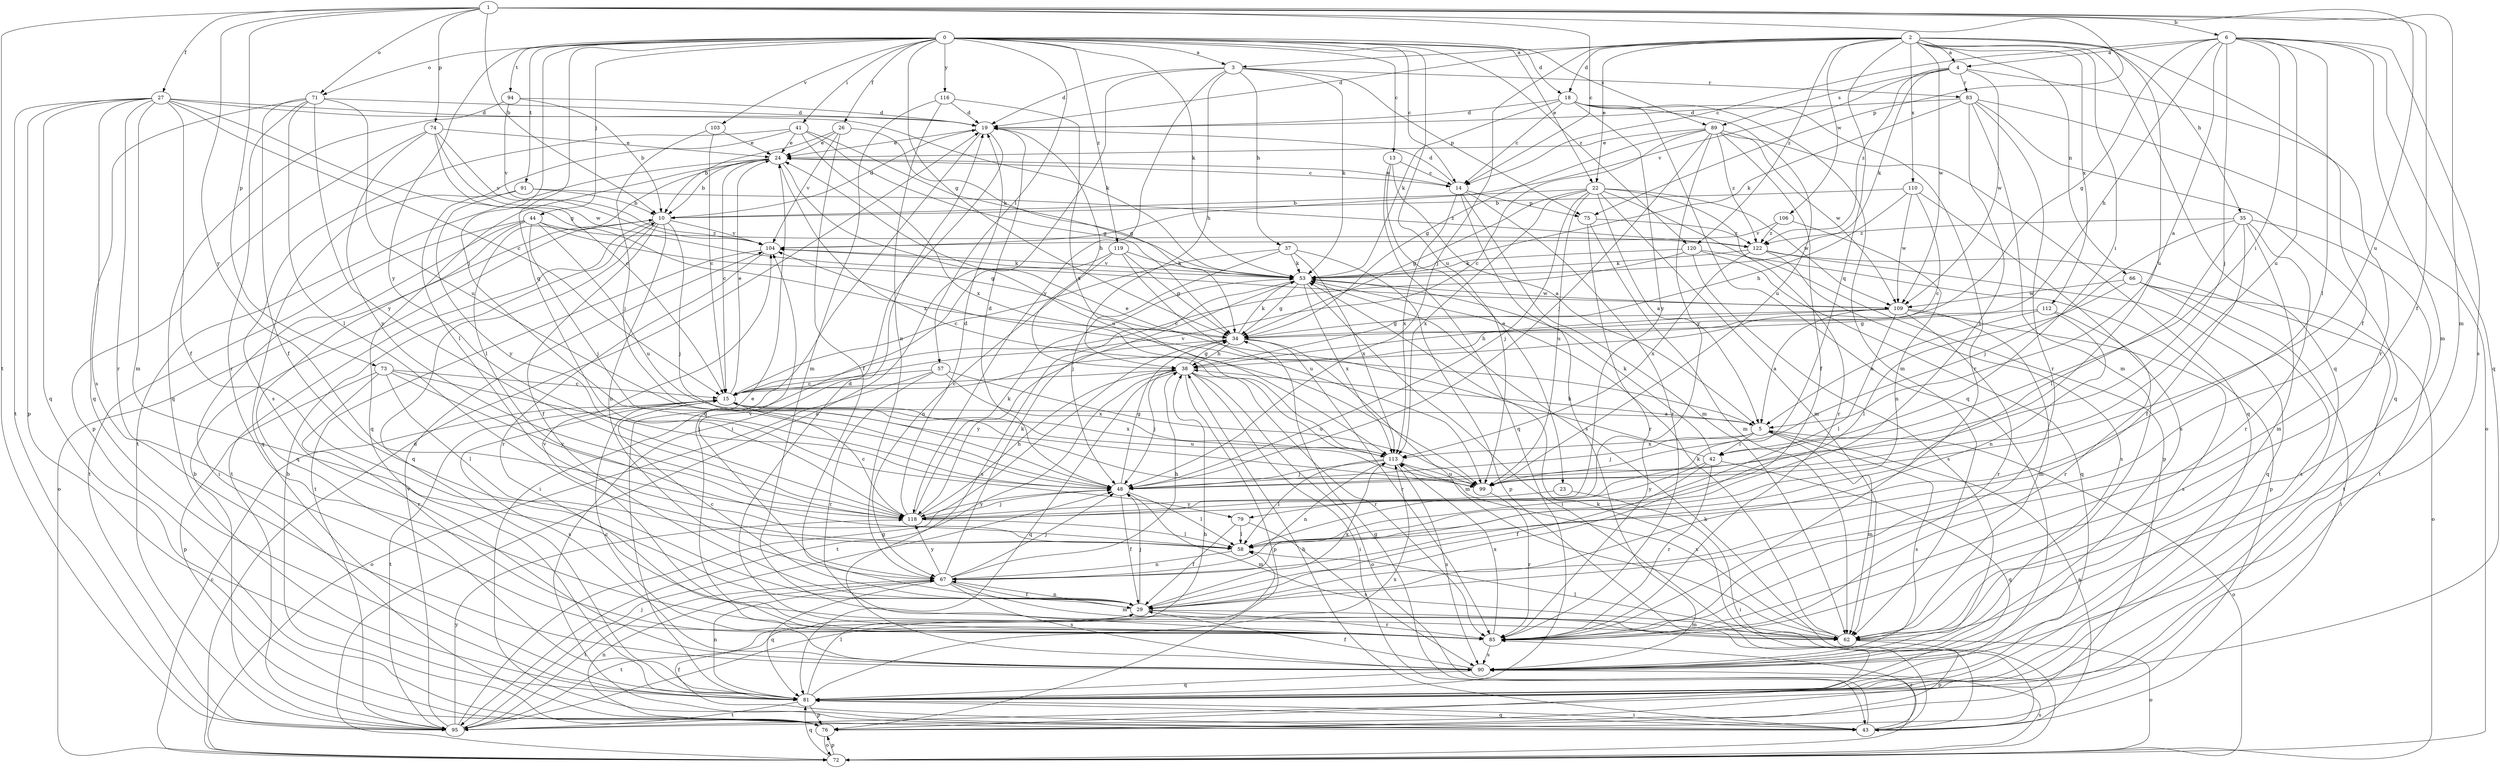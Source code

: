 strict digraph  {
0;
1;
2;
3;
4;
5;
6;
10;
13;
14;
15;
18;
19;
22;
23;
24;
26;
27;
29;
34;
35;
37;
38;
41;
42;
43;
44;
48;
53;
57;
58;
62;
66;
67;
71;
72;
73;
74;
75;
76;
79;
81;
83;
85;
89;
90;
91;
94;
95;
99;
103;
104;
106;
109;
110;
112;
113;
116;
118;
119;
120;
122;
0 -> 3  [label=a];
0 -> 13  [label=c];
0 -> 14  [label=c];
0 -> 18  [label=d];
0 -> 22  [label=e];
0 -> 26  [label=f];
0 -> 34  [label=g];
0 -> 41  [label=i];
0 -> 44  [label=j];
0 -> 48  [label=j];
0 -> 53  [label=k];
0 -> 57  [label=l];
0 -> 71  [label=o];
0 -> 79  [label=q];
0 -> 89  [label=s];
0 -> 91  [label=t];
0 -> 94  [label=t];
0 -> 99  [label=u];
0 -> 103  [label=v];
0 -> 116  [label=y];
0 -> 118  [label=y];
0 -> 119  [label=z];
0 -> 120  [label=z];
1 -> 6  [label=b];
1 -> 10  [label=b];
1 -> 14  [label=c];
1 -> 27  [label=f];
1 -> 29  [label=f];
1 -> 62  [label=m];
1 -> 71  [label=o];
1 -> 73  [label=p];
1 -> 74  [label=p];
1 -> 75  [label=p];
1 -> 95  [label=t];
1 -> 99  [label=u];
1 -> 118  [label=y];
2 -> 3  [label=a];
2 -> 4  [label=a];
2 -> 18  [label=d];
2 -> 19  [label=d];
2 -> 22  [label=e];
2 -> 29  [label=f];
2 -> 35  [label=h];
2 -> 42  [label=i];
2 -> 48  [label=j];
2 -> 66  [label=n];
2 -> 79  [label=q];
2 -> 81  [label=q];
2 -> 99  [label=u];
2 -> 106  [label=w];
2 -> 109  [label=w];
2 -> 110  [label=x];
2 -> 112  [label=x];
2 -> 120  [label=z];
3 -> 19  [label=d];
3 -> 37  [label=h];
3 -> 38  [label=h];
3 -> 53  [label=k];
3 -> 72  [label=o];
3 -> 75  [label=p];
3 -> 83  [label=r];
3 -> 118  [label=y];
4 -> 53  [label=k];
4 -> 83  [label=r];
4 -> 85  [label=r];
4 -> 89  [label=s];
4 -> 104  [label=v];
4 -> 109  [label=w];
4 -> 122  [label=z];
5 -> 38  [label=h];
5 -> 42  [label=i];
5 -> 48  [label=j];
5 -> 62  [label=m];
5 -> 72  [label=o];
5 -> 90  [label=s];
5 -> 104  [label=v];
5 -> 113  [label=x];
6 -> 4  [label=a];
6 -> 5  [label=a];
6 -> 14  [label=c];
6 -> 34  [label=g];
6 -> 38  [label=h];
6 -> 42  [label=i];
6 -> 48  [label=j];
6 -> 58  [label=l];
6 -> 62  [label=m];
6 -> 81  [label=q];
6 -> 90  [label=s];
6 -> 99  [label=u];
10 -> 19  [label=d];
10 -> 29  [label=f];
10 -> 48  [label=j];
10 -> 67  [label=n];
10 -> 72  [label=o];
10 -> 81  [label=q];
10 -> 95  [label=t];
10 -> 104  [label=v];
13 -> 5  [label=a];
13 -> 14  [label=c];
13 -> 23  [label=e];
13 -> 81  [label=q];
14 -> 19  [label=d];
14 -> 24  [label=e];
14 -> 62  [label=m];
14 -> 75  [label=p];
14 -> 85  [label=r];
14 -> 90  [label=s];
14 -> 113  [label=x];
15 -> 5  [label=a];
15 -> 24  [label=e];
15 -> 90  [label=s];
15 -> 95  [label=t];
15 -> 99  [label=u];
15 -> 113  [label=x];
18 -> 14  [label=c];
18 -> 19  [label=d];
18 -> 53  [label=k];
18 -> 62  [label=m];
18 -> 81  [label=q];
18 -> 85  [label=r];
18 -> 99  [label=u];
18 -> 118  [label=y];
19 -> 24  [label=e];
19 -> 38  [label=h];
19 -> 43  [label=i];
19 -> 81  [label=q];
22 -> 5  [label=a];
22 -> 10  [label=b];
22 -> 34  [label=g];
22 -> 48  [label=j];
22 -> 62  [label=m];
22 -> 76  [label=p];
22 -> 85  [label=r];
22 -> 99  [label=u];
22 -> 109  [label=w];
22 -> 113  [label=x];
23 -> 43  [label=i];
23 -> 118  [label=y];
24 -> 10  [label=b];
24 -> 14  [label=c];
24 -> 15  [label=c];
24 -> 58  [label=l];
24 -> 81  [label=q];
24 -> 95  [label=t];
24 -> 99  [label=u];
24 -> 113  [label=x];
26 -> 10  [label=b];
26 -> 24  [label=e];
26 -> 29  [label=f];
26 -> 34  [label=g];
26 -> 104  [label=v];
27 -> 15  [label=c];
27 -> 19  [label=d];
27 -> 29  [label=f];
27 -> 34  [label=g];
27 -> 53  [label=k];
27 -> 62  [label=m];
27 -> 76  [label=p];
27 -> 81  [label=q];
27 -> 85  [label=r];
27 -> 90  [label=s];
27 -> 95  [label=t];
29 -> 15  [label=c];
29 -> 48  [label=j];
29 -> 62  [label=m];
29 -> 67  [label=n];
29 -> 85  [label=r];
29 -> 95  [label=t];
29 -> 113  [label=x];
34 -> 38  [label=h];
34 -> 53  [label=k];
34 -> 62  [label=m];
34 -> 85  [label=r];
34 -> 118  [label=y];
35 -> 29  [label=f];
35 -> 48  [label=j];
35 -> 58  [label=l];
35 -> 62  [label=m];
35 -> 85  [label=r];
35 -> 95  [label=t];
35 -> 122  [label=z];
37 -> 15  [label=c];
37 -> 48  [label=j];
37 -> 53  [label=k];
37 -> 76  [label=p];
37 -> 113  [label=x];
38 -> 15  [label=c];
38 -> 34  [label=g];
38 -> 43  [label=i];
38 -> 48  [label=j];
38 -> 72  [label=o];
38 -> 76  [label=p];
38 -> 81  [label=q];
38 -> 85  [label=r];
38 -> 95  [label=t];
41 -> 24  [label=e];
41 -> 34  [label=g];
41 -> 53  [label=k];
41 -> 58  [label=l];
41 -> 90  [label=s];
41 -> 113  [label=x];
42 -> 24  [label=e];
42 -> 29  [label=f];
42 -> 53  [label=k];
42 -> 81  [label=q];
42 -> 85  [label=r];
42 -> 118  [label=y];
43 -> 5  [label=a];
43 -> 29  [label=f];
43 -> 34  [label=g];
43 -> 38  [label=h];
43 -> 53  [label=k];
43 -> 81  [label=q];
43 -> 85  [label=r];
44 -> 34  [label=g];
44 -> 43  [label=i];
44 -> 48  [label=j];
44 -> 81  [label=q];
44 -> 95  [label=t];
44 -> 99  [label=u];
44 -> 122  [label=z];
48 -> 19  [label=d];
48 -> 29  [label=f];
48 -> 34  [label=g];
48 -> 58  [label=l];
48 -> 62  [label=m];
48 -> 118  [label=y];
53 -> 34  [label=g];
53 -> 43  [label=i];
53 -> 90  [label=s];
53 -> 104  [label=v];
53 -> 109  [label=w];
53 -> 113  [label=x];
57 -> 15  [label=c];
57 -> 72  [label=o];
57 -> 85  [label=r];
57 -> 99  [label=u];
57 -> 113  [label=x];
58 -> 67  [label=n];
62 -> 53  [label=k];
62 -> 58  [label=l];
62 -> 72  [label=o];
62 -> 76  [label=p];
62 -> 113  [label=x];
66 -> 43  [label=i];
66 -> 58  [label=l];
66 -> 72  [label=o];
66 -> 90  [label=s];
66 -> 109  [label=w];
67 -> 29  [label=f];
67 -> 38  [label=h];
67 -> 48  [label=j];
67 -> 53  [label=k];
67 -> 62  [label=m];
67 -> 81  [label=q];
67 -> 90  [label=s];
67 -> 95  [label=t];
67 -> 104  [label=v];
67 -> 118  [label=y];
71 -> 19  [label=d];
71 -> 29  [label=f];
71 -> 58  [label=l];
71 -> 81  [label=q];
71 -> 85  [label=r];
71 -> 99  [label=u];
71 -> 118  [label=y];
72 -> 15  [label=c];
72 -> 19  [label=d];
72 -> 53  [label=k];
72 -> 76  [label=p];
72 -> 81  [label=q];
72 -> 90  [label=s];
73 -> 15  [label=c];
73 -> 48  [label=j];
73 -> 58  [label=l];
73 -> 76  [label=p];
73 -> 85  [label=r];
73 -> 118  [label=y];
74 -> 15  [label=c];
74 -> 24  [label=e];
74 -> 76  [label=p];
74 -> 104  [label=v];
74 -> 109  [label=w];
74 -> 118  [label=y];
75 -> 62  [label=m];
75 -> 85  [label=r];
75 -> 122  [label=z];
76 -> 10  [label=b];
76 -> 67  [label=n];
76 -> 72  [label=o];
79 -> 29  [label=f];
79 -> 58  [label=l];
79 -> 90  [label=s];
81 -> 38  [label=h];
81 -> 43  [label=i];
81 -> 67  [label=n];
81 -> 76  [label=p];
81 -> 95  [label=t];
81 -> 113  [label=x];
83 -> 19  [label=d];
83 -> 53  [label=k];
83 -> 58  [label=l];
83 -> 62  [label=m];
83 -> 72  [label=o];
83 -> 81  [label=q];
83 -> 85  [label=r];
85 -> 19  [label=d];
85 -> 24  [label=e];
85 -> 90  [label=s];
85 -> 104  [label=v];
85 -> 113  [label=x];
89 -> 15  [label=c];
89 -> 24  [label=e];
89 -> 29  [label=f];
89 -> 34  [label=g];
89 -> 48  [label=j];
89 -> 81  [label=q];
89 -> 109  [label=w];
89 -> 118  [label=y];
89 -> 122  [label=z];
90 -> 15  [label=c];
90 -> 29  [label=f];
90 -> 81  [label=q];
91 -> 10  [label=b];
91 -> 81  [label=q];
91 -> 118  [label=y];
91 -> 122  [label=z];
94 -> 10  [label=b];
94 -> 19  [label=d];
94 -> 81  [label=q];
94 -> 104  [label=v];
95 -> 10  [label=b];
95 -> 34  [label=g];
95 -> 48  [label=j];
95 -> 58  [label=l];
95 -> 104  [label=v];
95 -> 118  [label=y];
99 -> 85  [label=r];
103 -> 15  [label=c];
103 -> 24  [label=e];
103 -> 48  [label=j];
104 -> 53  [label=k];
104 -> 85  [label=r];
104 -> 95  [label=t];
106 -> 67  [label=n];
106 -> 104  [label=v];
106 -> 122  [label=z];
109 -> 5  [label=a];
109 -> 34  [label=g];
109 -> 38  [label=h];
109 -> 58  [label=l];
109 -> 62  [label=m];
109 -> 85  [label=r];
109 -> 90  [label=s];
110 -> 10  [label=b];
110 -> 15  [label=c];
110 -> 38  [label=h];
110 -> 90  [label=s];
110 -> 109  [label=w];
112 -> 5  [label=a];
112 -> 34  [label=g];
112 -> 67  [label=n];
112 -> 85  [label=r];
113 -> 48  [label=j];
113 -> 58  [label=l];
113 -> 67  [label=n];
113 -> 90  [label=s];
113 -> 99  [label=u];
116 -> 19  [label=d];
116 -> 62  [label=m];
116 -> 67  [label=n];
116 -> 113  [label=x];
118 -> 15  [label=c];
118 -> 19  [label=d];
118 -> 38  [label=h];
118 -> 48  [label=j];
118 -> 53  [label=k];
118 -> 58  [label=l];
119 -> 34  [label=g];
119 -> 43  [label=i];
119 -> 53  [label=k];
119 -> 67  [label=n];
119 -> 99  [label=u];
120 -> 15  [label=c];
120 -> 53  [label=k];
120 -> 76  [label=p];
120 -> 81  [label=q];
120 -> 90  [label=s];
122 -> 53  [label=k];
122 -> 81  [label=q];
122 -> 90  [label=s];
122 -> 95  [label=t];
122 -> 113  [label=x];
}
